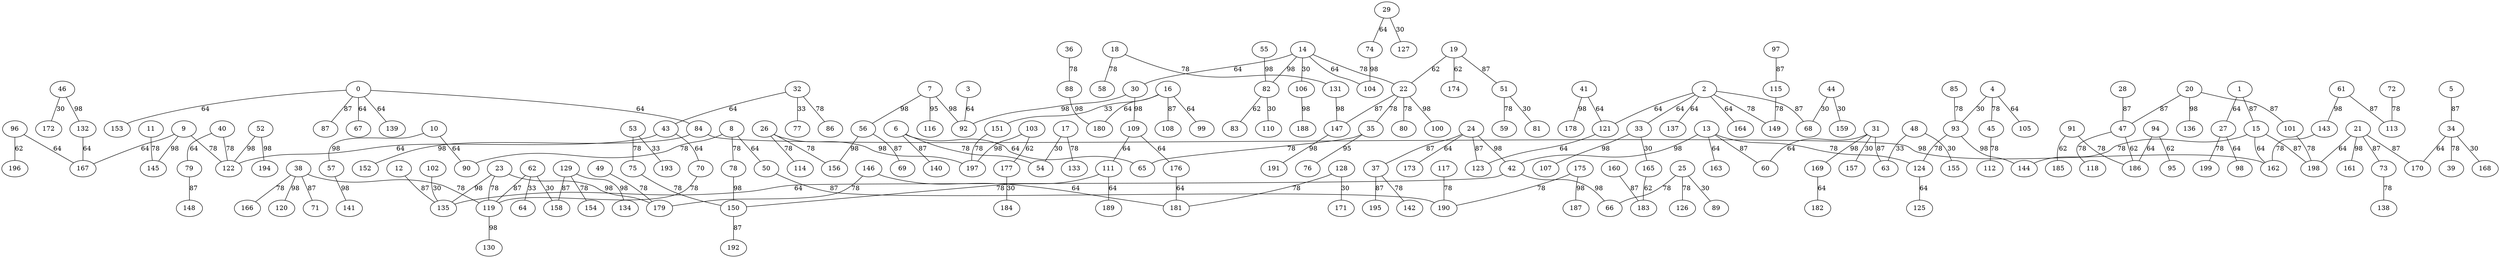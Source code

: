 graph {
	0 -- 67[label=64];
	0 -- 84[label=64];
	0 -- 139[label=64];
	0 -- 153[label=64];
	0 -- 87[label=87];
	1 -- 27[label=64];
	1 -- 15[label=87];
	2 -- 149[label=78];
	2 -- 33[label=64];
	2 -- 121[label=64];
	2 -- 137[label=64];
	2 -- 164[label=64];
	2 -- 68[label=87];
	3 -- 92[label=64];
	4 -- 45[label=78];
	4 -- 105[label=64];
	4 -- 93[label=30];
	5 -- 34[label=87];
	6 -- 54[label=78];
	6 -- 65[label=64];
	6 -- 140[label=87];
	7 -- 56[label=98];
	7 -- 92[label=98];
	7 -- 116[label=95];
	8 -- 78[label=78];
	8 -- 90[label=78];
	8 -- 50[label=64];
	9 -- 122[label=78];
	9 -- 167[label=64];
	9 -- 145[label=98];
	10 -- 90[label=64];
	10 -- 57[label=98];
	11 -- 145[label=78];
	12 -- 135[label=87];
	13 -- 124[label=78];
	13 -- 163[label=64];
	13 -- 42[label=98];
	13 -- 60[label=87];
	14 -- 22[label=78];
	14 -- 30[label=64];
	14 -- 104[label=64];
	14 -- 82[label=98];
	14 -- 106[label=30];
	15 -- 144[label=78];
	15 -- 162[label=64];
	15 -- 198[label=87];
	16 -- 99[label=64];
	16 -- 180[label=64];
	16 -- 108[label=87];
	16 -- 151[label=33];
	17 -- 133[label=78];
	17 -- 54[label=30];
	18 -- 58[label=78];
	18 -- 131[label=78];
	19 -- 51[label=87];
	19 -- 22[label=62];
	19 -- 174[label=62];
	20 -- 136[label=98];
	20 -- 47[label=87];
	20 -- 101[label=87];
	21 -- 198[label=64];
	21 -- 161[label=98];
	21 -- 73[label=87];
	21 -- 170[label=87];
	22 -- 35[label=78];
	22 -- 80[label=78];
	22 -- 100[label=98];
	22 -- 147[label=87];
	23 -- 119[label=78];
	23 -- 135[label=98];
	23 -- 179[label=98];
	24 -- 173[label=64];
	24 -- 42[label=98];
	24 -- 37[label=87];
	24 -- 123[label=87];
	25 -- 66[label=78];
	25 -- 126[label=78];
	25 -- 89[label=30];
	26 -- 114[label=78];
	26 -- 156[label=78];
	26 -- 197[label=98];
	27 -- 199[label=78];
	27 -- 98[label=64];
	28 -- 47[label=87];
	29 -- 74[label=64];
	29 -- 127[label=30];
	30 -- 92[label=98];
	30 -- 109[label=98];
	31 -- 60[label=64];
	31 -- 169[label=98];
	31 -- 63[label=87];
	31 -- 157[label=30];
	32 -- 86[label=78];
	32 -- 43[label=64];
	32 -- 77[label=33];
	33 -- 107[label=98];
	33 -- 165[label=30];
	34 -- 39[label=78];
	34 -- 170[label=64];
	34 -- 168[label=30];
	35 -- 65[label=78];
	35 -- 76[label=95];
	36 -- 88[label=78];
	37 -- 142[label=78];
	37 -- 195[label=87];
	38 -- 119[label=78];
	38 -- 166[label=78];
	38 -- 120[label=98];
	38 -- 71[label=87];
	40 -- 122[label=78];
	40 -- 79[label=64];
	41 -- 121[label=64];
	41 -- 178[label=98];
	42 -- 135[label=64];
	42 -- 66[label=98];
	43 -- 70[label=64];
	43 -- 122[label=64];
	44 -- 68[label=30];
	44 -- 159[label=30];
	45 -- 112[label=78];
	46 -- 132[label=98];
	46 -- 172[label=30];
	47 -- 118[label=78];
	47 -- 186[label=62];
	48 -- 155[label=30];
	48 -- 63[label=33];
	49 -- 179[label=78];
	50 -- 190[label=87];
	51 -- 59[label=78];
	51 -- 81[label=30];
	52 -- 122[label=98];
	52 -- 194[label=98];
	53 -- 75[label=78];
	53 -- 193[label=33];
	55 -- 82[label=98];
	56 -- 156[label=98];
	56 -- 69[label=87];
	57 -- 141[label=98];
	61 -- 143[label=98];
	61 -- 113[label=87];
	62 -- 119[label=87];
	62 -- 158[label=30];
	62 -- 64[label=33];
	70 -- 119[label=78];
	72 -- 113[label=78];
	73 -- 138[label=78];
	74 -- 104[label=98];
	75 -- 150[label=78];
	78 -- 150[label=98];
	79 -- 148[label=87];
	82 -- 110[label=30];
	82 -- 83[label=62];
	84 -- 152[label=98];
	84 -- 162[label=98];
	85 -- 93[label=78];
	88 -- 180[label=98];
	91 -- 186[label=78];
	91 -- 185[label=62];
	93 -- 124[label=78];
	93 -- 144[label=98];
	94 -- 186[label=64];
	94 -- 95[label=62];
	96 -- 167[label=64];
	96 -- 196[label=62];
	97 -- 115[label=87];
	101 -- 198[label=78];
	102 -- 135[label=30];
	103 -- 197[label=98];
	103 -- 177[label=62];
	106 -- 188[label=98];
	109 -- 111[label=64];
	109 -- 176[label=64];
	111 -- 150[label=78];
	111 -- 189[label=64];
	115 -- 149[label=78];
	117 -- 190[label=78];
	119 -- 130[label=98];
	121 -- 123[label=64];
	124 -- 125[label=64];
	128 -- 181[label=78];
	128 -- 171[label=30];
	129 -- 154[label=78];
	129 -- 134[label=98];
	129 -- 158[label=87];
	131 -- 147[label=98];
	132 -- 167[label=64];
	143 -- 162[label=78];
	146 -- 179[label=78];
	146 -- 181[label=64];
	147 -- 191[label=98];
	150 -- 192[label=87];
	151 -- 197[label=78];
	160 -- 183[label=87];
	165 -- 183[label=62];
	169 -- 182[label=64];
	175 -- 190[label=78];
	175 -- 187[label=98];
	176 -- 181[label=64];
	177 -- 184[label=30];
}